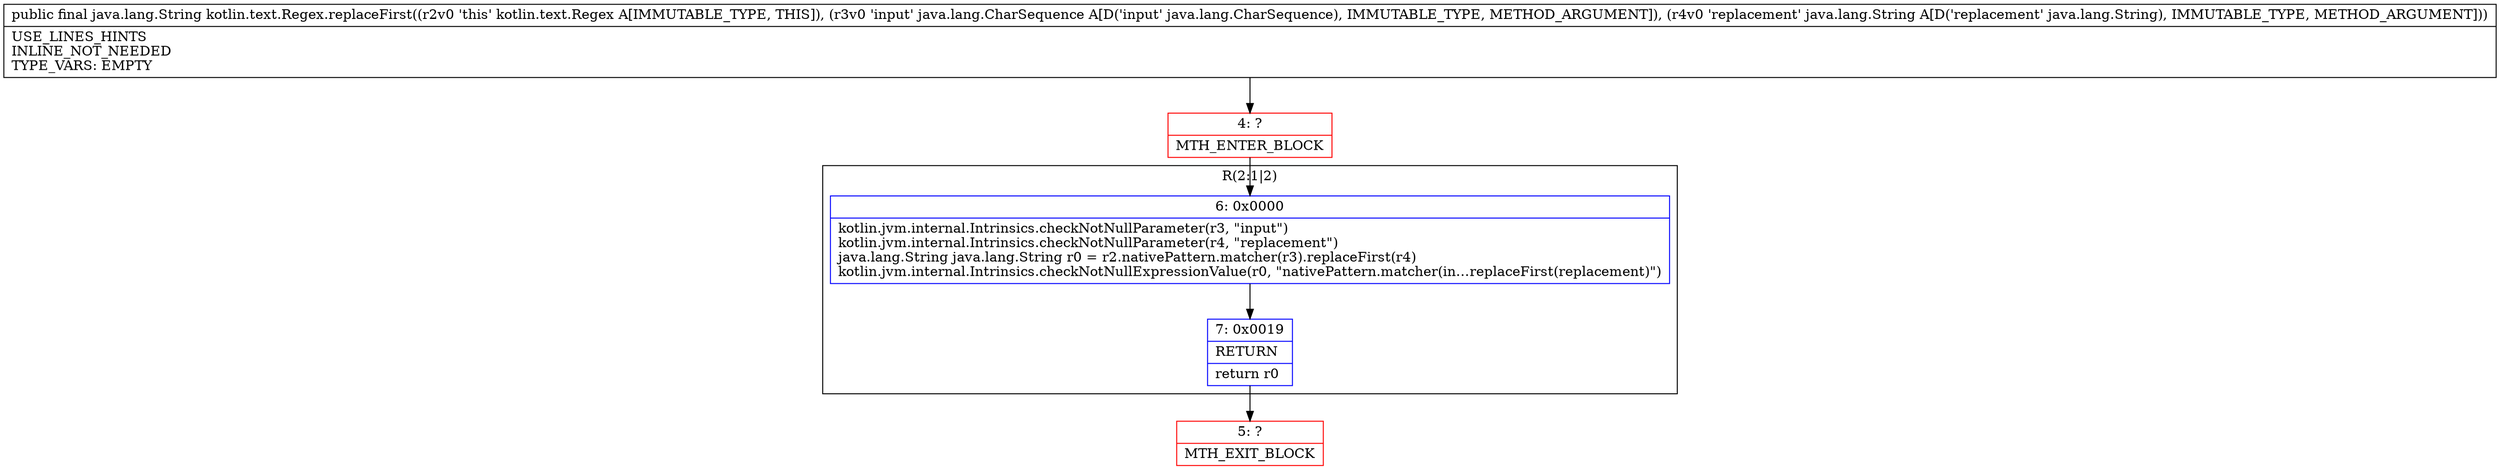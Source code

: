 digraph "CFG forkotlin.text.Regex.replaceFirst(Ljava\/lang\/CharSequence;Ljava\/lang\/String;)Ljava\/lang\/String;" {
subgraph cluster_Region_486825512 {
label = "R(2:1|2)";
node [shape=record,color=blue];
Node_6 [shape=record,label="{6\:\ 0x0000|kotlin.jvm.internal.Intrinsics.checkNotNullParameter(r3, \"input\")\lkotlin.jvm.internal.Intrinsics.checkNotNullParameter(r4, \"replacement\")\ljava.lang.String java.lang.String r0 = r2.nativePattern.matcher(r3).replaceFirst(r4)\lkotlin.jvm.internal.Intrinsics.checkNotNullExpressionValue(r0, \"nativePattern.matcher(in…replaceFirst(replacement)\")\l}"];
Node_7 [shape=record,label="{7\:\ 0x0019|RETURN\l|return r0\l}"];
}
Node_4 [shape=record,color=red,label="{4\:\ ?|MTH_ENTER_BLOCK\l}"];
Node_5 [shape=record,color=red,label="{5\:\ ?|MTH_EXIT_BLOCK\l}"];
MethodNode[shape=record,label="{public final java.lang.String kotlin.text.Regex.replaceFirst((r2v0 'this' kotlin.text.Regex A[IMMUTABLE_TYPE, THIS]), (r3v0 'input' java.lang.CharSequence A[D('input' java.lang.CharSequence), IMMUTABLE_TYPE, METHOD_ARGUMENT]), (r4v0 'replacement' java.lang.String A[D('replacement' java.lang.String), IMMUTABLE_TYPE, METHOD_ARGUMENT]))  | USE_LINES_HINTS\lINLINE_NOT_NEEDED\lTYPE_VARS: EMPTY\l}"];
MethodNode -> Node_4;Node_6 -> Node_7;
Node_7 -> Node_5;
Node_4 -> Node_6;
}

